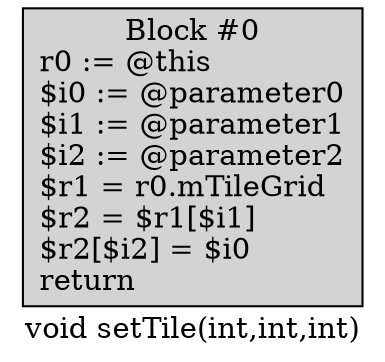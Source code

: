digraph "void setTile(int,int,int)" {
    label = "void setTile(int,int,int)";
    node [shape = box];
    "0" [style = filled,fillcolor = lightgray,label = "Block #0\nr0 := @this\l$i0 := @parameter0\l$i1 := @parameter1\l$i2 := @parameter2\l$r1 = r0.mTileGrid\l$r2 = $r1[$i1]\l$r2[$i2] = $i0\lreturn\l",];
}
